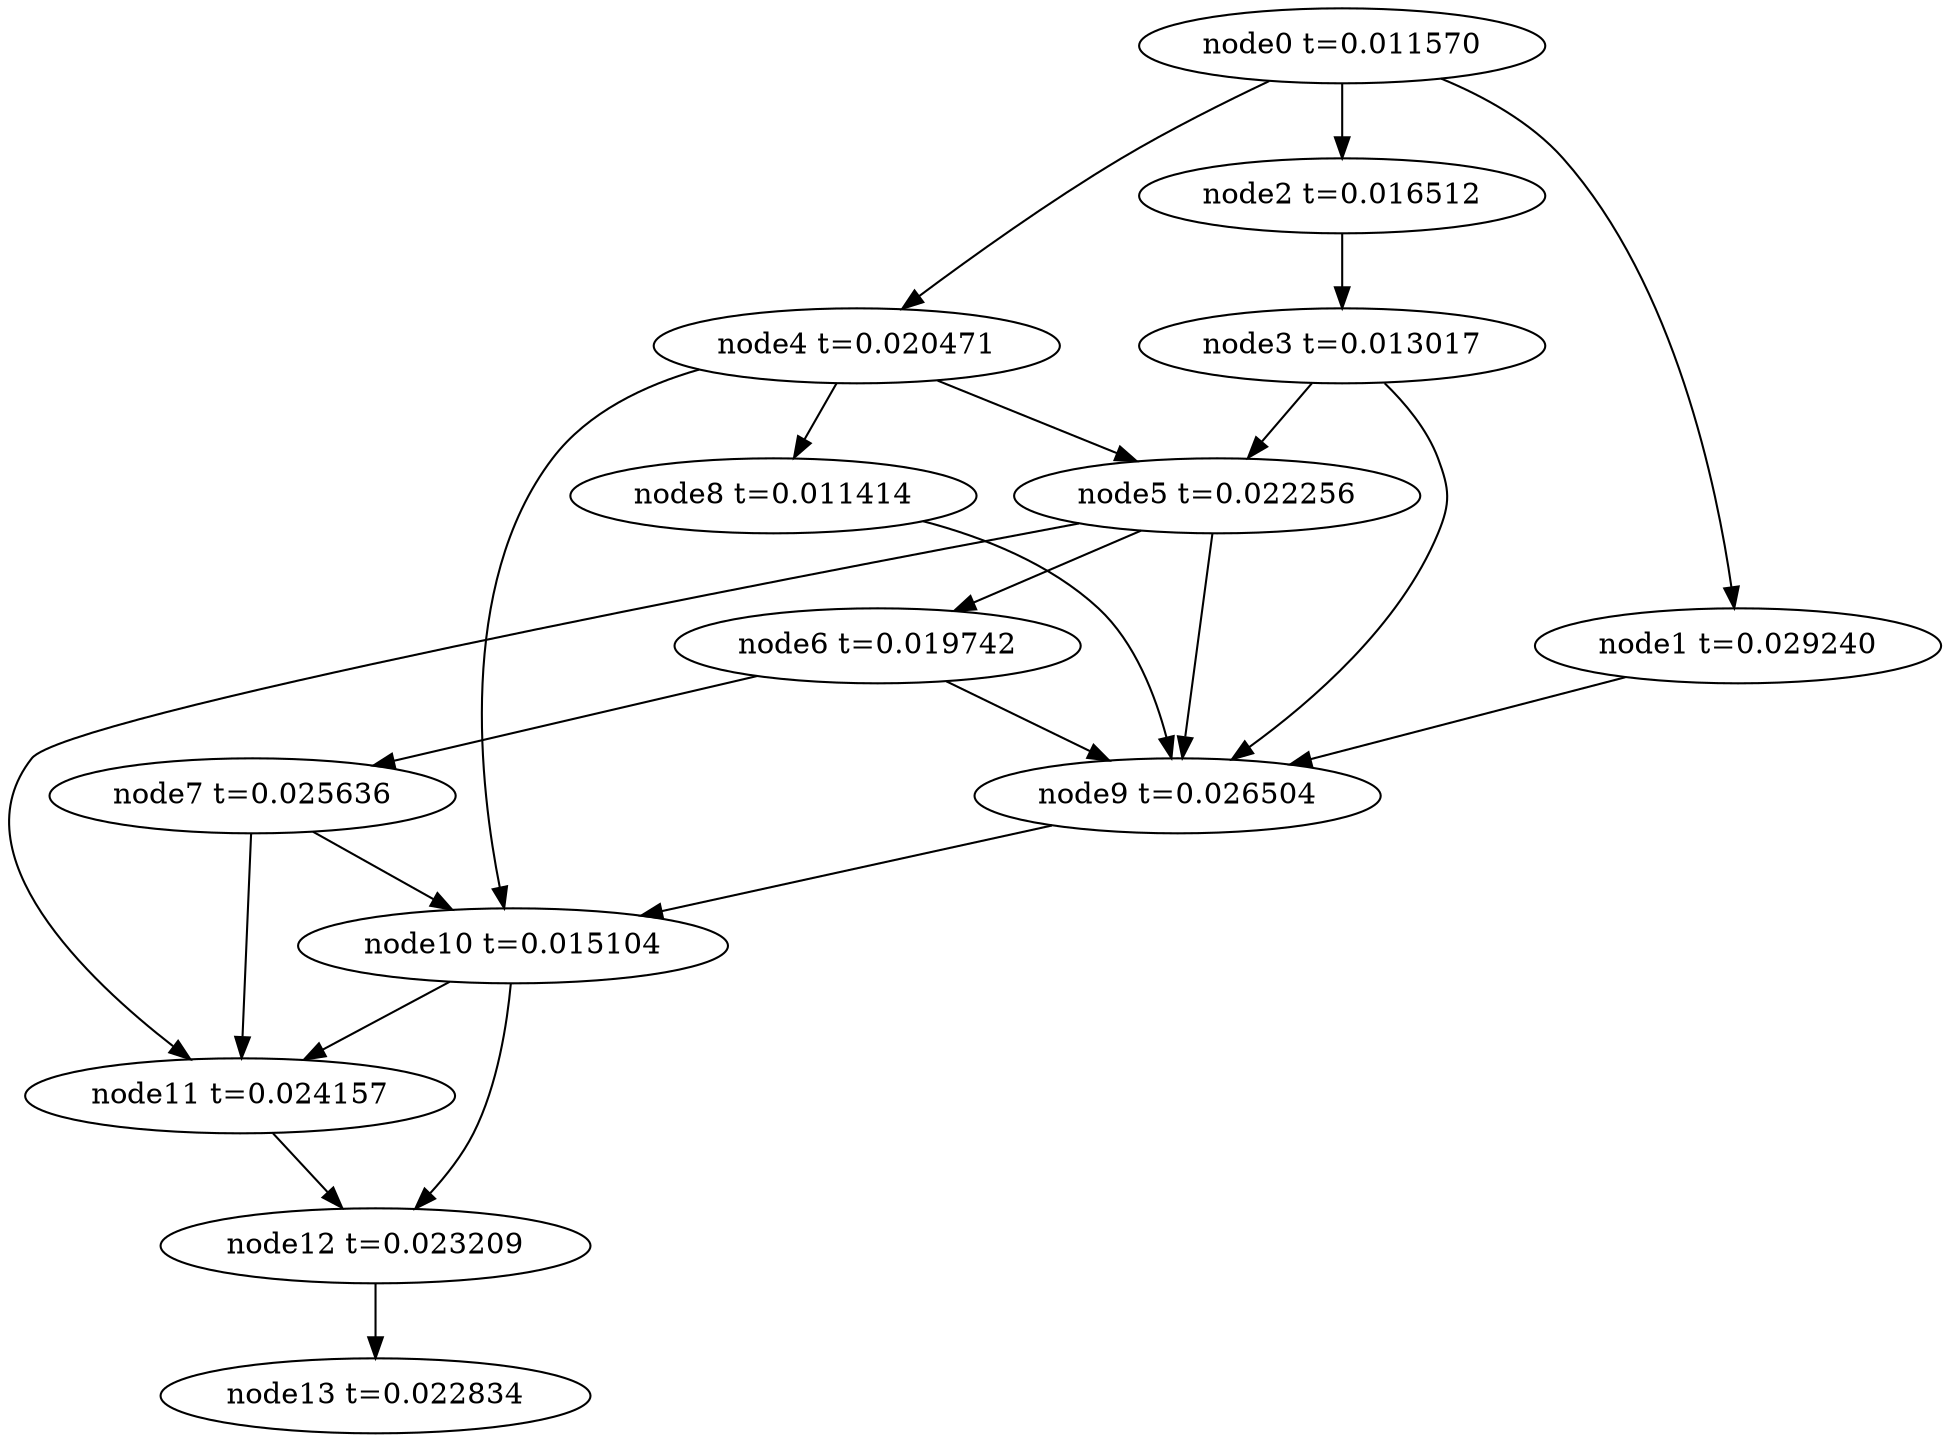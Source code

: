 digraph g{
	node13[label="node13 t=0.022834"]
	node12 -> node13
	node12[label="node12 t=0.023209"];
	node11 -> node12
	node11[label="node11 t=0.024157"];
	node10 -> node12
	node10 -> node11
	node10[label="node10 t=0.015104"];
	node9 -> node10
	node9[label="node9 t=0.026504"];
	node8 -> node9
	node8[label="node8 t=0.011414"];
	node7 -> node11
	node7 -> node10
	node7[label="node7 t=0.025636"];
	node6 -> node9
	node6 -> node7
	node6[label="node6 t=0.019742"];
	node5 -> node11
	node5 -> node9
	node5 -> node6
	node5[label="node5 t=0.022256"];
	node4 -> node10
	node4 -> node8
	node4 -> node5
	node4[label="node4 t=0.020471"];
	node3 -> node9
	node3 -> node5
	node3[label="node3 t=0.013017"];
	node2 -> node3
	node2[label="node2 t=0.016512"];
	node1 -> node9
	node1[label="node1 t=0.029240"];
	node0 -> node4
	node0 -> node2
	node0 -> node1
	node0[label="node0 t=0.011570"];
}
